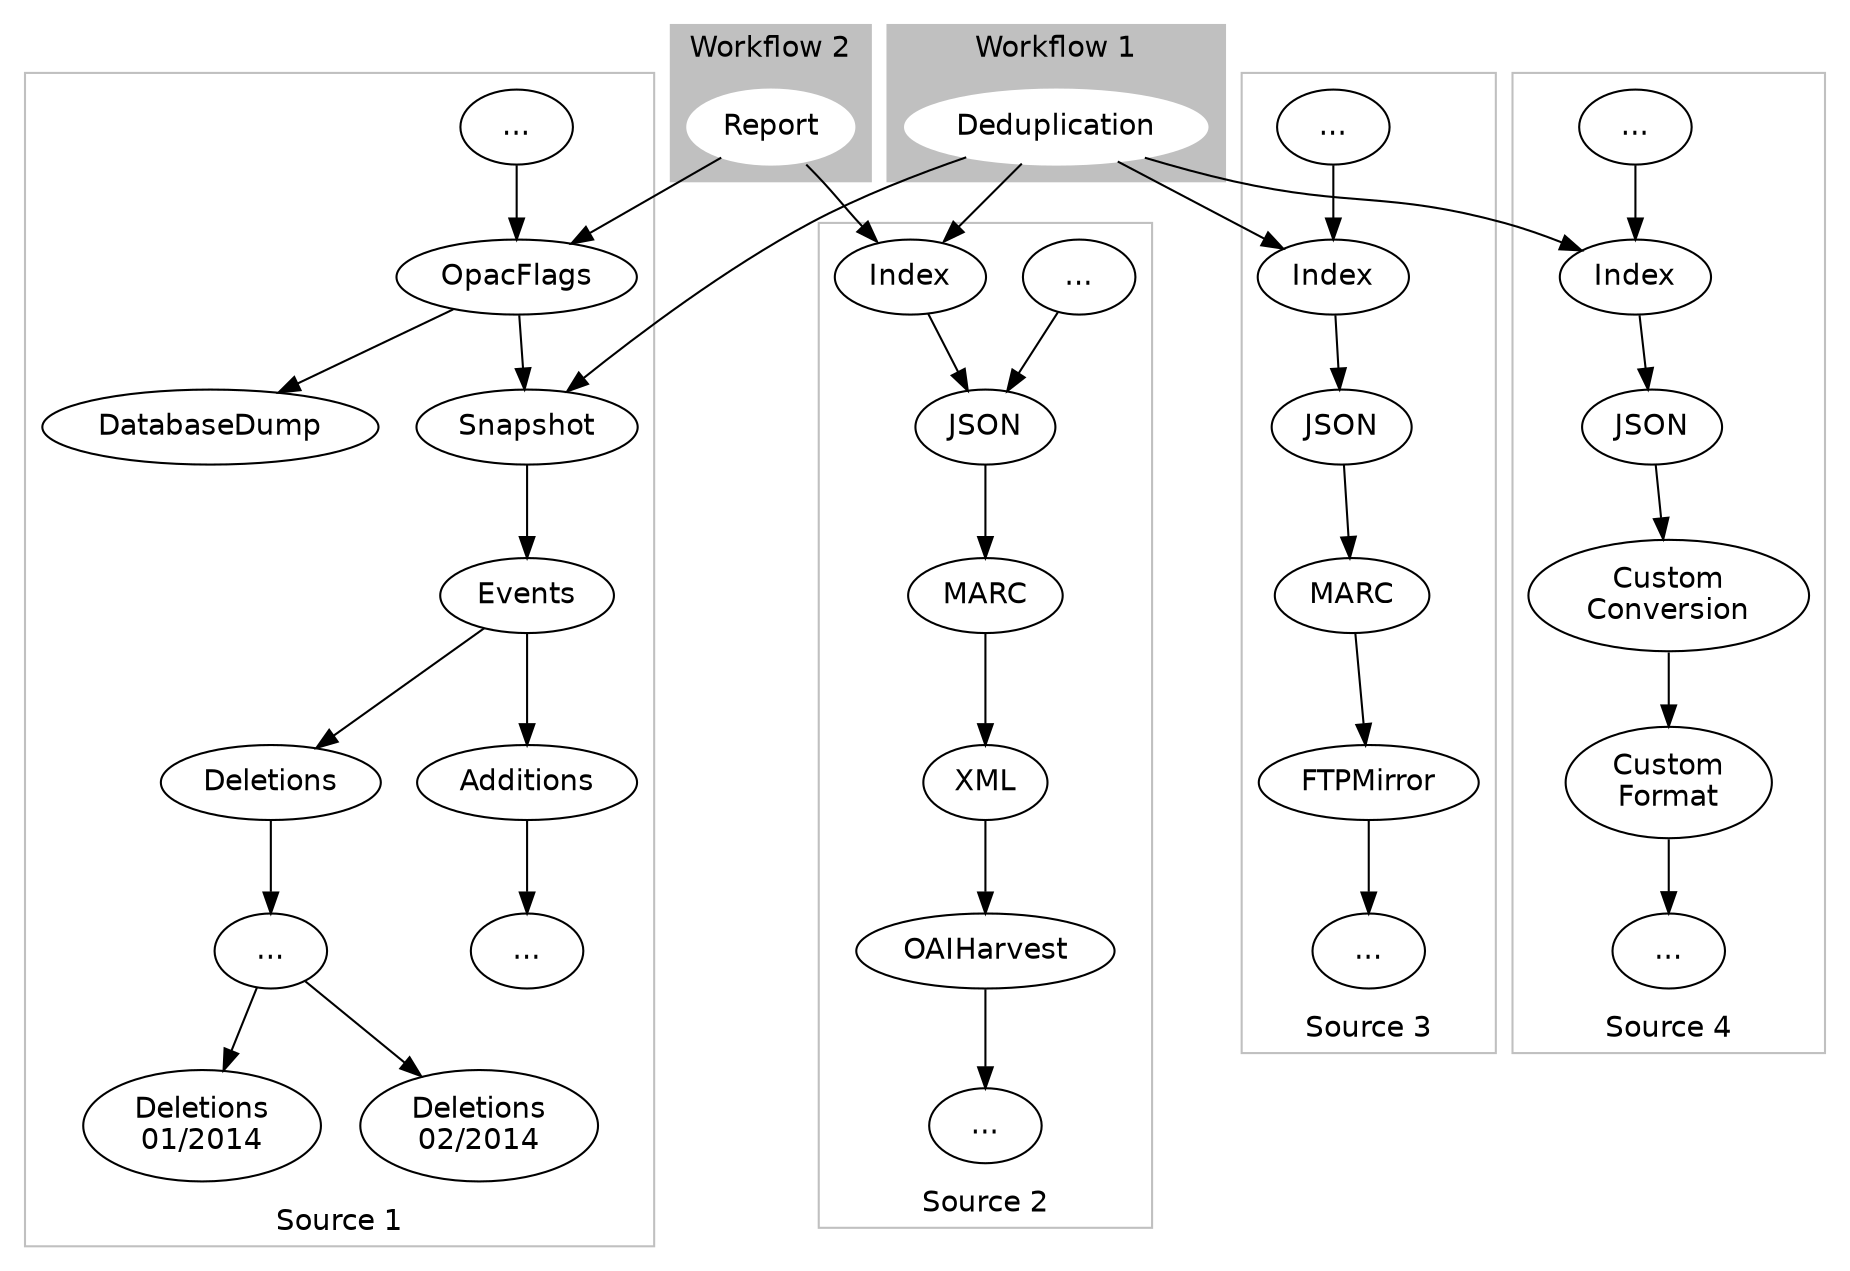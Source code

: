 digraph Deps {
    graph [fontname = "helvetica"];
    node [fontname = "helvetica"];
    edge [fontname = "helvetica"];

    graph[rankdir=TB, center=true]

    subgraph cluster_source_1 {
        label = "Source 1";
        labelloc = "b";
        S1D1 [label="..."];
        S1D2 [label="..."];
        S1D3 [label="..."];
        Deletions1 [label="Deletions\n01/2014"];
        Deletions2 [label="Deletions\n02/2014"];
        S1D3->OpacFlags;
        OpacFlags->DatabaseDump;
        OpacFlags->Snapshot;
        Snapshot->Events;
        Events->Deletions;
        Events->Additions;
        Additions->S1D1;
        Deletions->S1D2;
        S1D2->Deletions1;
        S1D2->Deletions2;
        color=gray;
    }

    subgraph cluster_source_2 {
        label = "Source 2";
        labelloc = "b";
        S2D1       [label="..."];
        S2D2       [label="..."];
        S2Index1   [label="Index"];
        S2Index1->JSON;
        S2D2->JSON;
        JSON->MARC;
        MARC->XML;
        XML->OAIHarvest;
        OAIHarvest->S2D1;
        color=gray;
    }

    subgraph cluster_source_3 {
        label = "Source 3";
        labelloc = "b";
        S3D1     [label="..."];
        S3D2     [label="..."];
        S3Index1 [label="Index"];
        S3Json   [label="JSON"];
        S3Marc   [label="MARC"];
        S3D2->S3Index1;
        S3Index1->S3Json;
        S3Json->S3Marc;
        S3Marc->FTPMirror;
        FTPMirror->S3D1;
        color=gray;
    }

    subgraph cluster_source_4 {
        label = "Source 4";
        labelloc = "b";
        S4D1     [label="..."];
        S4D2     [label="..."];
        S4Index1 [label="Index"];
        S4Json   [label="JSON"];
        S4CC1    [label="Custom\nConversion"];
        S4CF1    [label="Custom\nFormat"];
        S4D1->S4Index1;
        S4Index1->S4Json;
        S4Json->S4CC1;
        S4CC1->S4CF1;
        S4CF1->S4D2;
        color=gray;
    }

    subgraph cluster_workflow_1 {
        label = "Workflow 1";
        style=filled;
        color=gray;
        node [style=filled,color=white];
        W1 [label="Deduplication"];
        W1->S4Index1;
        W1->S3Index1;
        W1->S2Index1:ne;
        W1->Snapshot;
    }

    subgraph cluster_workflow_2 {
        label = "Workflow 2";
        style=filled;
        color=gray;
        node [style=filled,color=white];
        W2 [label="Report"];
        W2->OpacFlags;
        W2:se->S2Index1:nw;
    }
}
